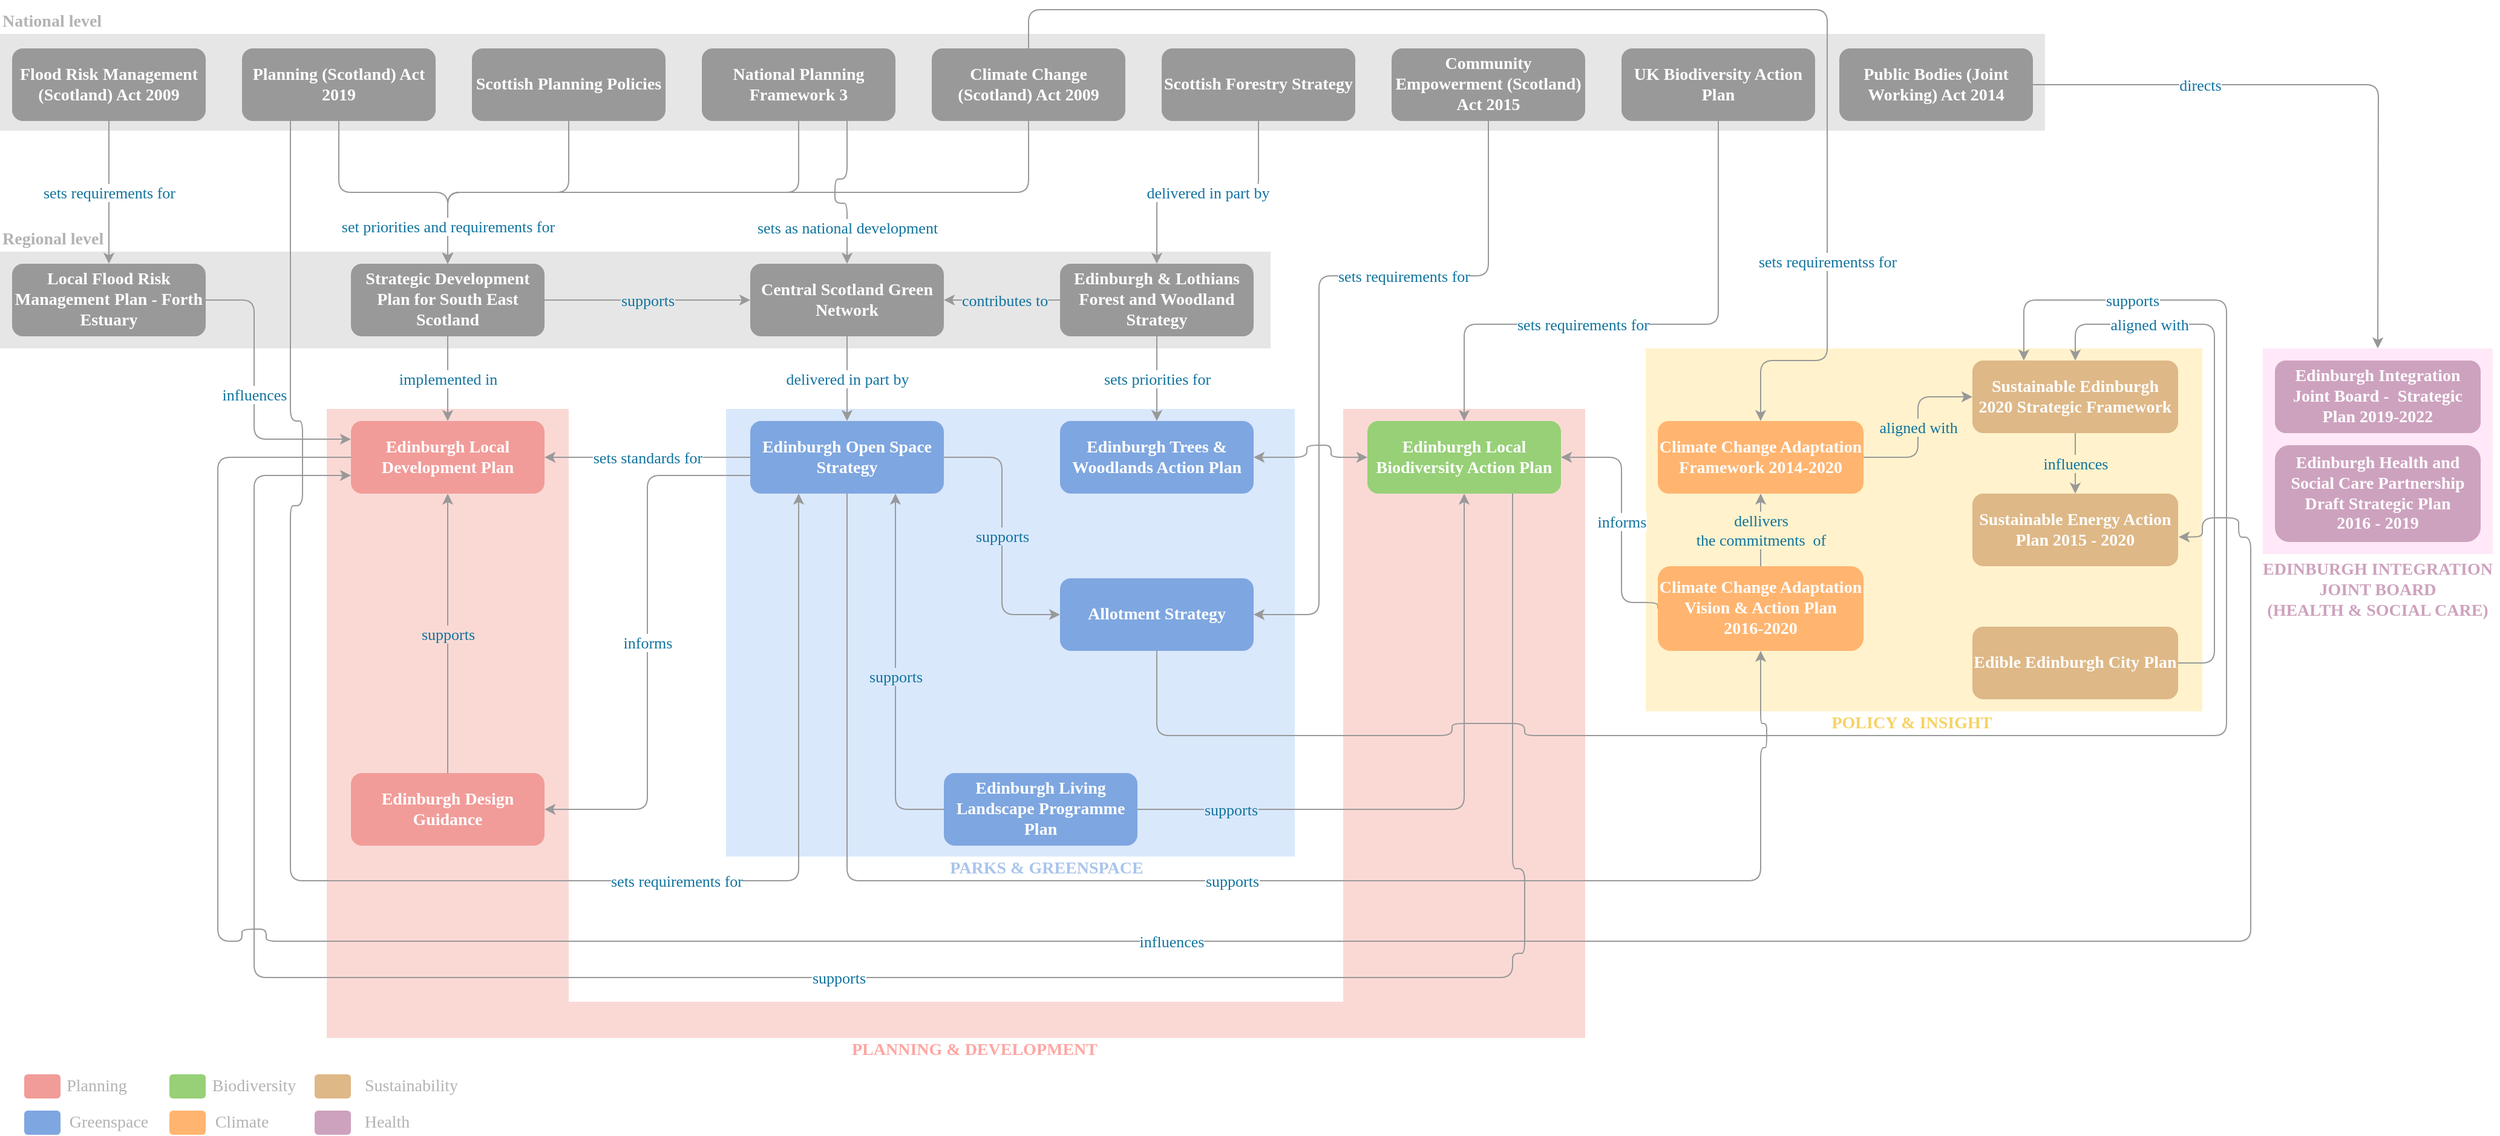 <mxfile version="13.9.7" type="github">
  <diagram id="8Yflhy8udfIKwnyC9lQC" name="Page-1">
    <mxGraphModel dx="806" dy="-1959" grid="1" gridSize="10" guides="1" tooltips="1" connect="1" arrows="1" fold="1" page="1" pageScale="1" pageWidth="1169" pageHeight="827" math="0" shadow="0">
      <root>
        <mxCell id="0" />
        <mxCell id="1" parent="0" />
        <mxCell id="Hf7quNikZ0JMG7ykfvhg-1" value="" style="rounded=0;whiteSpace=wrap;html=1;fontFamily=Tahoma;fontSize=13;strokeColor=none;fillColor=#ffe8f7;" parent="1" vertex="1">
          <mxGeometry x="1930" y="2840" width="190" height="170" as="geometry" />
        </mxCell>
        <mxCell id="Hf7quNikZ0JMG7ykfvhg-2" value="" style="rounded=0;whiteSpace=wrap;html=1;fillColor=#E6E6E6;fontFamily=Tahoma;fontSize=13;strokeColor=none;" parent="1" vertex="1">
          <mxGeometry x="60" y="2760" width="1050" height="80" as="geometry" />
        </mxCell>
        <mxCell id="Hf7quNikZ0JMG7ykfvhg-3" value="" style="rounded=0;whiteSpace=wrap;html=1;fillColor=#E6E6E6;fontFamily=Tahoma;fontSize=13;strokeColor=none;" parent="1" vertex="1">
          <mxGeometry x="60" y="2580" width="1690" height="80" as="geometry" />
        </mxCell>
        <mxCell id="Hf7quNikZ0JMG7ykfvhg-4" value="" style="rounded=0;whiteSpace=wrap;html=1;fillColor=#FFF2CC;fontFamily=Tahoma;fontSize=13;strokeColor=none;" parent="1" vertex="1">
          <mxGeometry x="1420" y="2840" width="460" height="300" as="geometry" />
        </mxCell>
        <mxCell id="Hf7quNikZ0JMG7ykfvhg-5" value="" style="rounded=0;whiteSpace=wrap;html=1;fillColor=#fad9d5;fontFamily=Tahoma;fontSize=13;strokeColor=none;" parent="1" vertex="1">
          <mxGeometry x="1170" y="2890" width="200" height="520" as="geometry" />
        </mxCell>
        <mxCell id="Hf7quNikZ0JMG7ykfvhg-6" value="" style="rounded=0;whiteSpace=wrap;html=1;fillColor=#FAD9D5;fontFamily=Tahoma;fontSize=13;strokeColor=none;" parent="1" vertex="1">
          <mxGeometry x="330" y="2890" width="200" height="520" as="geometry" />
        </mxCell>
        <mxCell id="Hf7quNikZ0JMG7ykfvhg-8" value="" style="rounded=0;whiteSpace=wrap;html=1;fillColor=#DAE8FC;fontFamily=Tahoma;fontSize=13;strokeColor=none;" parent="1" vertex="1">
          <mxGeometry x="660" y="2890" width="470" height="370" as="geometry" />
        </mxCell>
        <mxCell id="Hf7quNikZ0JMG7ykfvhg-9" value="sets requirements for" style="edgeStyle=orthogonalEdgeStyle;rounded=1;orthogonalLoop=1;jettySize=auto;html=1;exitX=0.5;exitY=1;exitDx=0;exitDy=0;entryX=0.5;entryY=0;entryDx=0;entryDy=0;strokeColor=#999999;fontFamily=Tahoma;fontSize=13;fontColor=#10739E;" parent="1" source="Hf7quNikZ0JMG7ykfvhg-10" target="Hf7quNikZ0JMG7ykfvhg-29" edge="1">
          <mxGeometry relative="1" as="geometry" />
        </mxCell>
        <mxCell id="Hf7quNikZ0JMG7ykfvhg-10" value="Flood Risk Management (Scotland) Act 2009" style="rounded=1;fillColor=#999999;strokeColor=none;fontColor=#FFFFFF;fontStyle=1;fontFamily=Tahoma;fontSize=14;whiteSpace=wrap;" parent="1" vertex="1">
          <mxGeometry x="70" y="2592" width="160" height="60" as="geometry" />
        </mxCell>
        <mxCell id="Hf7quNikZ0JMG7ykfvhg-11" style="edgeStyle=orthogonalEdgeStyle;orthogonalLoop=1;jettySize=auto;html=1;exitX=0.5;exitY=1;exitDx=0;exitDy=0;entryX=0.5;entryY=0;entryDx=0;entryDy=0;strokeColor=#999999;" parent="1" source="Hf7quNikZ0JMG7ykfvhg-13" target="Hf7quNikZ0JMG7ykfvhg-32" edge="1">
          <mxGeometry relative="1" as="geometry" />
        </mxCell>
        <mxCell id="Hf7quNikZ0JMG7ykfvhg-12" value="sets requirements for" style="edgeStyle=orthogonalEdgeStyle;orthogonalLoop=1;jettySize=auto;html=1;exitX=0.25;exitY=1;exitDx=0;exitDy=0;startFill=0;strokeColor=#999999;entryX=0.25;entryY=1;entryDx=0;entryDy=0;fontFamily=Tahoma;fontSize=13;fontColor=#10739E;" parent="1" source="Hf7quNikZ0JMG7ykfvhg-13" target="Hf7quNikZ0JMG7ykfvhg-44" edge="1">
          <mxGeometry x="0.395" relative="1" as="geometry">
            <mxPoint x="733" y="2960" as="targetPoint" />
            <Array as="points">
              <mxPoint x="300" y="2900" />
              <mxPoint x="310" y="2900" />
              <mxPoint x="310" y="2970" />
              <mxPoint x="300" y="2970" />
              <mxPoint x="300" y="3280" />
              <mxPoint x="720" y="3280" />
            </Array>
            <mxPoint x="-1" as="offset" />
          </mxGeometry>
        </mxCell>
        <mxCell id="Hf7quNikZ0JMG7ykfvhg-13" value="Planning (Scotland) Act 2019" style="rounded=1;fillColor=#999999;strokeColor=none;fontColor=#FFFFFF;fontStyle=1;fontFamily=Tahoma;fontSize=14;whiteSpace=wrap;" parent="1" vertex="1">
          <mxGeometry x="260" y="2592" width="160" height="60" as="geometry" />
        </mxCell>
        <mxCell id="Hf7quNikZ0JMG7ykfvhg-14" style="edgeStyle=orthogonalEdgeStyle;orthogonalLoop=1;jettySize=auto;html=1;exitX=0.5;exitY=1;exitDx=0;exitDy=0;strokeColor=#999999;entryX=0.5;entryY=0;entryDx=0;entryDy=0;" parent="1" source="Hf7quNikZ0JMG7ykfvhg-15" target="Hf7quNikZ0JMG7ykfvhg-32" edge="1">
          <mxGeometry relative="1" as="geometry">
            <mxPoint x="360" y="2770" as="targetPoint" />
          </mxGeometry>
        </mxCell>
        <mxCell id="Hf7quNikZ0JMG7ykfvhg-15" value="Scottish Planning Policies" style="rounded=1;fillColor=#999999;strokeColor=none;fontColor=#FFFFFF;fontStyle=1;fontFamily=Tahoma;fontSize=14;whiteSpace=wrap;" parent="1" vertex="1">
          <mxGeometry x="450" y="2592" width="160" height="60" as="geometry" />
        </mxCell>
        <mxCell id="Hf7quNikZ0JMG7ykfvhg-16" style="edgeStyle=orthogonalEdgeStyle;orthogonalLoop=1;jettySize=auto;html=1;exitX=0.5;exitY=1;exitDx=0;exitDy=0;entryX=0.5;entryY=0;entryDx=0;entryDy=0;strokeColor=#999999;" parent="1" source="Hf7quNikZ0JMG7ykfvhg-18" target="Hf7quNikZ0JMG7ykfvhg-32" edge="1">
          <mxGeometry relative="1" as="geometry" />
        </mxCell>
        <mxCell id="Hf7quNikZ0JMG7ykfvhg-17" value="sets as national development" style="edgeStyle=orthogonalEdgeStyle;orthogonalLoop=1;jettySize=auto;html=1;exitX=0.75;exitY=1;exitDx=0;exitDy=0;entryX=0.5;entryY=0;entryDx=0;entryDy=0;strokeColor=#999999;fontFamily=Tahoma;fontSize=13;fontColor=#10739E;" parent="1" source="Hf7quNikZ0JMG7ykfvhg-18" target="Hf7quNikZ0JMG7ykfvhg-34" edge="1">
          <mxGeometry x="0.565" relative="1" as="geometry">
            <Array as="points">
              <mxPoint x="760" y="2700" />
              <mxPoint x="750" y="2700" />
              <mxPoint x="750" y="2720" />
              <mxPoint x="760" y="2720" />
            </Array>
            <mxPoint as="offset" />
          </mxGeometry>
        </mxCell>
        <mxCell id="Hf7quNikZ0JMG7ykfvhg-18" value="National Planning Framework 3" style="rounded=1;fillColor=#999999;strokeColor=none;fontColor=#FFFFFF;fontStyle=1;fontFamily=Tahoma;fontSize=14;whiteSpace=wrap;" parent="1" vertex="1">
          <mxGeometry x="640" y="2592" width="160" height="60" as="geometry" />
        </mxCell>
        <mxCell id="Hf7quNikZ0JMG7ykfvhg-19" value="set priorities and requirements for" style="edgeStyle=orthogonalEdgeStyle;orthogonalLoop=1;jettySize=auto;html=1;exitX=0.5;exitY=1;exitDx=0;exitDy=0;strokeColor=#999999;entryX=0.5;entryY=0;entryDx=0;entryDy=0;fontFamily=Tahoma;fontSize=13;fontColor=#10739E;" parent="1" source="Hf7quNikZ0JMG7ykfvhg-21" target="Hf7quNikZ0JMG7ykfvhg-32" edge="1">
          <mxGeometry x="0.897" relative="1" as="geometry">
            <mxPoint x="360" y="2770" as="targetPoint" />
            <mxPoint as="offset" />
          </mxGeometry>
        </mxCell>
        <mxCell id="Hf7quNikZ0JMG7ykfvhg-20" value="sets requirementss for" style="edgeStyle=orthogonalEdgeStyle;orthogonalLoop=1;jettySize=auto;html=1;exitX=0.5;exitY=0;exitDx=0;exitDy=0;startFill=0;strokeColor=#999999;entryX=0.5;entryY=0;entryDx=0;entryDy=0;fontColor=#10739E;fontFamily=Tahoma;fontSize=13;" parent="1" source="Hf7quNikZ0JMG7ykfvhg-21" target="Hf7quNikZ0JMG7ykfvhg-55" edge="1">
          <mxGeometry x="0.654" relative="1" as="geometry">
            <mxPoint x="1510" y="2880" as="targetPoint" />
            <Array as="points">
              <mxPoint x="910" y="2560" />
              <mxPoint x="1570" y="2560" />
              <mxPoint x="1570" y="2850" />
              <mxPoint x="1515" y="2850" />
            </Array>
            <mxPoint y="1" as="offset" />
          </mxGeometry>
        </mxCell>
        <mxCell id="Hf7quNikZ0JMG7ykfvhg-21" value="Climate Change (Scotland) Act 2009" style="rounded=1;fillColor=#999999;strokeColor=none;fontColor=#FFFFFF;fontStyle=1;fontFamily=Tahoma;fontSize=14;whiteSpace=wrap;" parent="1" vertex="1">
          <mxGeometry x="830" y="2592" width="160" height="60" as="geometry" />
        </mxCell>
        <mxCell id="Hf7quNikZ0JMG7ykfvhg-22" value="delivered in part by" style="edgeStyle=orthogonalEdgeStyle;orthogonalLoop=1;jettySize=auto;html=1;exitX=0.5;exitY=1;exitDx=0;exitDy=0;strokeColor=#999999;fontFamily=Tahoma;fontColor=#1072A2;fontSize=13;" parent="1" source="Hf7quNikZ0JMG7ykfvhg-23" target="Hf7quNikZ0JMG7ykfvhg-37" edge="1">
          <mxGeometry relative="1" as="geometry" />
        </mxCell>
        <mxCell id="Hf7quNikZ0JMG7ykfvhg-23" value="Scottish Forestry Strategy" style="rounded=1;fillColor=#999999;strokeColor=none;fontColor=#FFFFFF;fontStyle=1;fontFamily=Tahoma;fontSize=14;whiteSpace=wrap;" parent="1" vertex="1">
          <mxGeometry x="1020" y="2592" width="160" height="60" as="geometry" />
        </mxCell>
        <mxCell id="Hf7quNikZ0JMG7ykfvhg-24" value="sets requirements for" style="edgeStyle=orthogonalEdgeStyle;orthogonalLoop=1;jettySize=auto;html=1;exitX=0.5;exitY=1;exitDx=0;exitDy=0;entryX=1;entryY=0.5;entryDx=0;entryDy=0;strokeColor=#999999;fontColor=#10739E;fontFamily=Tahoma;fontSize=13;" parent="1" source="Hf7quNikZ0JMG7ykfvhg-25" target="Hf7quNikZ0JMG7ykfvhg-48" edge="1">
          <mxGeometry x="-0.342" relative="1" as="geometry">
            <Array as="points">
              <mxPoint x="1290" y="2780" />
              <mxPoint x="1150" y="2780" />
              <mxPoint x="1150" y="3060" />
            </Array>
            <mxPoint as="offset" />
          </mxGeometry>
        </mxCell>
        <mxCell id="Hf7quNikZ0JMG7ykfvhg-25" value="Community Empowerment (Scotland) Act 2015" style="rounded=1;fillColor=#999999;strokeColor=none;fontColor=#FFFFFF;fontStyle=1;fontFamily=Tahoma;fontSize=14;whiteSpace=wrap;" parent="1" vertex="1">
          <mxGeometry x="1210" y="2592" width="160" height="60" as="geometry" />
        </mxCell>
        <mxCell id="Hf7quNikZ0JMG7ykfvhg-26" value="sets requirements for" style="edgeStyle=orthogonalEdgeStyle;orthogonalLoop=1;jettySize=auto;html=1;exitX=0.5;exitY=1;exitDx=0;exitDy=0;entryX=0.5;entryY=0;entryDx=0;entryDy=0;strokeColor=#999999;fontColor=#10739E;fontFamily=Tahoma;fontSize=13;" parent="1" source="Hf7quNikZ0JMG7ykfvhg-27" target="Hf7quNikZ0JMG7ykfvhg-53" edge="1">
          <mxGeometry x="0.224" relative="1" as="geometry">
            <Array as="points">
              <mxPoint x="1480" y="2820" />
              <mxPoint x="1270" y="2820" />
            </Array>
            <mxPoint as="offset" />
          </mxGeometry>
        </mxCell>
        <mxCell id="Hf7quNikZ0JMG7ykfvhg-27" value="UK Biodiversity Action Plan" style="rounded=1;fillColor=#999999;strokeColor=none;fontColor=#FFFFFF;fontStyle=1;fontFamily=Tahoma;fontSize=14;whiteSpace=wrap;" parent="1" vertex="1">
          <mxGeometry x="1400" y="2592" width="160" height="60" as="geometry" />
        </mxCell>
        <mxCell id="Hf7quNikZ0JMG7ykfvhg-28" value="influences" style="edgeStyle=orthogonalEdgeStyle;orthogonalLoop=1;jettySize=auto;html=1;exitX=1;exitY=0.5;exitDx=0;exitDy=0;entryX=0;entryY=0.25;entryDx=0;entryDy=0;startFill=0;strokeColor=#999999;fontFamily=Tahoma;fontSize=13;fontColor=#10739E;" parent="1" source="Hf7quNikZ0JMG7ykfvhg-29" target="Hf7quNikZ0JMG7ykfvhg-39" edge="1">
          <mxGeometry relative="1" as="geometry">
            <Array as="points">
              <mxPoint x="270" y="2800" />
              <mxPoint x="270" y="2915" />
            </Array>
          </mxGeometry>
        </mxCell>
        <mxCell id="Hf7quNikZ0JMG7ykfvhg-29" value="Local Flood Risk Management Plan - Forth Estuary " style="rounded=1;fillColor=#999999;strokeColor=none;fontColor=#FFFFFF;fontStyle=1;fontFamily=Tahoma;fontSize=14;whiteSpace=wrap;" parent="1" vertex="1">
          <mxGeometry x="70" y="2770" width="160" height="60" as="geometry" />
        </mxCell>
        <mxCell id="Hf7quNikZ0JMG7ykfvhg-30" value="supports" style="edgeStyle=orthogonalEdgeStyle;orthogonalLoop=1;jettySize=auto;html=1;exitX=1;exitY=0.5;exitDx=0;exitDy=0;entryX=0;entryY=0.5;entryDx=0;entryDy=0;strokeColor=#999999;fontFamily=Tahoma;fontSize=13;fontColor=#10739E;labelBackgroundColor=#E6E6E6;" parent="1" source="Hf7quNikZ0JMG7ykfvhg-32" target="Hf7quNikZ0JMG7ykfvhg-34" edge="1">
          <mxGeometry relative="1" as="geometry" />
        </mxCell>
        <mxCell id="Hf7quNikZ0JMG7ykfvhg-31" value="implemented in" style="edgeStyle=orthogonalEdgeStyle;orthogonalLoop=1;jettySize=auto;html=1;exitX=0.5;exitY=1;exitDx=0;exitDy=0;entryX=0.5;entryY=0;entryDx=0;entryDy=0;startFill=0;strokeColor=#999999;fontFamily=Tahoma;fontSize=13;fontColor=#10739E;" parent="1" source="Hf7quNikZ0JMG7ykfvhg-32" target="Hf7quNikZ0JMG7ykfvhg-39" edge="1">
          <mxGeometry relative="1" as="geometry" />
        </mxCell>
        <mxCell id="Hf7quNikZ0JMG7ykfvhg-32" value="Strategic Development Plan for South East Scotland" style="rounded=1;fillColor=#999999;strokeColor=none;fontColor=#FFFFFF;fontStyle=1;fontFamily=Tahoma;fontSize=14;whiteSpace=wrap;" parent="1" vertex="1">
          <mxGeometry x="350" y="2770" width="160" height="60" as="geometry" />
        </mxCell>
        <mxCell id="Hf7quNikZ0JMG7ykfvhg-33" value="delivered in part by" style="edgeStyle=orthogonalEdgeStyle;orthogonalLoop=1;jettySize=auto;html=1;exitX=0.5;exitY=1;exitDx=0;exitDy=0;entryX=0.5;entryY=0;entryDx=0;entryDy=0;strokeColor=#999999;fontFamily=Tahoma;fontSize=13;fontColor=#1072A2;" parent="1" source="Hf7quNikZ0JMG7ykfvhg-34" target="Hf7quNikZ0JMG7ykfvhg-44" edge="1">
          <mxGeometry relative="1" as="geometry" />
        </mxCell>
        <mxCell id="Hf7quNikZ0JMG7ykfvhg-34" value="Central Scotland Green Network" style="rounded=1;fillColor=#999999;strokeColor=none;fontColor=#FFFFFF;fontStyle=1;fontFamily=Tahoma;fontSize=14;whiteSpace=wrap;" parent="1" vertex="1">
          <mxGeometry x="680" y="2770" width="160" height="60" as="geometry" />
        </mxCell>
        <mxCell id="Hf7quNikZ0JMG7ykfvhg-35" value="contributes to" style="edgeStyle=orthogonalEdgeStyle;orthogonalLoop=1;jettySize=auto;html=1;exitX=0;exitY=0.5;exitDx=0;exitDy=0;strokeColor=#999999;fontColor=#10739E;fontFamily=Tahoma;fontSize=13;labelBackgroundColor=#E6E6E6;" parent="1" source="Hf7quNikZ0JMG7ykfvhg-37" edge="1">
          <mxGeometry x="-0.042" relative="1" as="geometry">
            <mxPoint x="920.0" y="2800" as="sourcePoint" />
            <mxPoint x="840" y="2800" as="targetPoint" />
            <mxPoint as="offset" />
          </mxGeometry>
        </mxCell>
        <mxCell id="Hf7quNikZ0JMG7ykfvhg-36" value="sets priorities for" style="edgeStyle=orthogonalEdgeStyle;orthogonalLoop=1;jettySize=auto;html=1;exitX=0.5;exitY=1;exitDx=0;exitDy=0;entryX=0.5;entryY=0;entryDx=0;entryDy=0;strokeColor=#999999;fontColor=#10739E;fontFamily=Tahoma;fontSize=13;" parent="1" source="Hf7quNikZ0JMG7ykfvhg-37" target="Hf7quNikZ0JMG7ykfvhg-46" edge="1">
          <mxGeometry relative="1" as="geometry" />
        </mxCell>
        <mxCell id="Hf7quNikZ0JMG7ykfvhg-37" value="Edinburgh &amp; Lothians Forest and Woodland Strategy" style="rounded=1;fillColor=#999999;strokeColor=none;fontColor=#FFFFFF;fontStyle=1;fontFamily=Tahoma;fontSize=14;whiteSpace=wrap;" parent="1" vertex="1">
          <mxGeometry x="936" y="2770" width="160" height="60" as="geometry" />
        </mxCell>
        <mxCell id="Hf7quNikZ0JMG7ykfvhg-38" value="influences" style="edgeStyle=orthogonalEdgeStyle;orthogonalLoop=1;jettySize=auto;html=1;exitX=0;exitY=0.5;exitDx=0;exitDy=0;startFill=0;strokeColor=#999999;entryX=1.003;entryY=0.597;entryDx=0;entryDy=0;entryPerimeter=0;fontColor=#10739E;fontFamily=Tahoma;fontSize=13;" parent="1" source="Hf7quNikZ0JMG7ykfvhg-39" target="Hf7quNikZ0JMG7ykfvhg-61" edge="1">
          <mxGeometry relative="1" as="geometry">
            <mxPoint x="1850" y="3000" as="targetPoint" />
            <Array as="points">
              <mxPoint x="240" y="2930" />
              <mxPoint x="240" y="3330" />
              <mxPoint x="260" y="3330" />
              <mxPoint x="260" y="3320" />
              <mxPoint x="280" y="3320" />
              <mxPoint x="280" y="3330" />
              <mxPoint x="1920" y="3330" />
              <mxPoint x="1920" y="2996" />
              <mxPoint x="1910" y="2996" />
              <mxPoint x="1910" y="2980" />
              <mxPoint x="1880" y="2980" />
              <mxPoint x="1880" y="2996" />
            </Array>
          </mxGeometry>
        </mxCell>
        <mxCell id="Hf7quNikZ0JMG7ykfvhg-39" value="Edinburgh Local Development Plan" style="rounded=1;fillColor=#F19C99;strokeColor=none;fontColor=#FFFFFF;fontStyle=1;fontFamily=Tahoma;fontSize=14;whiteSpace=wrap;" parent="1" vertex="1">
          <mxGeometry x="350" y="2900" width="160" height="60" as="geometry" />
        </mxCell>
        <mxCell id="Hf7quNikZ0JMG7ykfvhg-40" value="sets standards for" style="edgeStyle=orthogonalEdgeStyle;orthogonalLoop=1;jettySize=auto;html=1;exitX=0;exitY=0.5;exitDx=0;exitDy=0;entryX=1;entryY=0.5;entryDx=0;entryDy=0;startFill=0;strokeColor=#999999;fontFamily=Tahoma;fontSize=13;fontColor=#10739E;" parent="1" source="Hf7quNikZ0JMG7ykfvhg-44" target="Hf7quNikZ0JMG7ykfvhg-39" edge="1">
          <mxGeometry relative="1" as="geometry" />
        </mxCell>
        <mxCell id="Hf7quNikZ0JMG7ykfvhg-41" value="informs" style="edgeStyle=orthogonalEdgeStyle;orthogonalLoop=1;jettySize=auto;html=1;exitX=0;exitY=0.75;exitDx=0;exitDy=0;entryX=1;entryY=0.5;entryDx=0;entryDy=0;startFill=0;strokeColor=#999999;fontFamily=Tahoma;fontSize=13;fontColor=#10739E;" parent="1" source="Hf7quNikZ0JMG7ykfvhg-44" target="Hf7quNikZ0JMG7ykfvhg-65" edge="1">
          <mxGeometry relative="1" as="geometry" />
        </mxCell>
        <mxCell id="Hf7quNikZ0JMG7ykfvhg-42" value="supports" style="edgeStyle=orthogonalEdgeStyle;orthogonalLoop=1;jettySize=auto;html=1;exitX=0.5;exitY=1;exitDx=0;exitDy=0;entryX=0.5;entryY=1;entryDx=0;entryDy=0;startFill=0;strokeColor=#999999;fontColor=#10739E;fontFamily=Tahoma;fontSize=13;" parent="1" source="Hf7quNikZ0JMG7ykfvhg-44" target="Hf7quNikZ0JMG7ykfvhg-58" edge="1">
          <mxGeometry relative="1" as="geometry">
            <Array as="points">
              <mxPoint x="760" y="3280" />
              <mxPoint x="1515" y="3280" />
              <mxPoint x="1515" y="3170" />
              <mxPoint x="1520" y="3170" />
              <mxPoint x="1520" y="3150" />
              <mxPoint x="1515" y="3150" />
            </Array>
          </mxGeometry>
        </mxCell>
        <mxCell id="Hf7quNikZ0JMG7ykfvhg-43" value="supports" style="edgeStyle=orthogonalEdgeStyle;orthogonalLoop=1;jettySize=auto;html=1;exitX=1;exitY=0.5;exitDx=0;exitDy=0;entryX=0;entryY=0.5;entryDx=0;entryDy=0;startFill=0;strokeColor=#999999;fontColor=#10739E;fontFamily=Tahoma;fontSize=13;labelBackgroundColor=#DAE8FC;" parent="1" source="Hf7quNikZ0JMG7ykfvhg-44" target="Hf7quNikZ0JMG7ykfvhg-48" edge="1">
          <mxGeometry relative="1" as="geometry" />
        </mxCell>
        <mxCell id="Hf7quNikZ0JMG7ykfvhg-44" value="Edinburgh Open Space Strategy" style="rounded=1;fillColor=#7EA6E0;strokeColor=none;fontColor=#FFFFFF;fontStyle=1;fontFamily=Tahoma;fontSize=14;whiteSpace=wrap;" parent="1" vertex="1">
          <mxGeometry x="680" y="2900" width="160" height="60" as="geometry" />
        </mxCell>
        <mxCell id="Hf7quNikZ0JMG7ykfvhg-45" style="edgeStyle=orthogonalEdgeStyle;orthogonalLoop=1;jettySize=auto;html=1;exitX=1;exitY=0.5;exitDx=0;exitDy=0;entryX=0;entryY=0.5;entryDx=0;entryDy=0;strokeColor=#999999;startArrow=classic;startFill=1;" parent="1" source="Hf7quNikZ0JMG7ykfvhg-46" target="Hf7quNikZ0JMG7ykfvhg-53" edge="1">
          <mxGeometry relative="1" as="geometry">
            <Array as="points">
              <mxPoint x="1140" y="2930" />
              <mxPoint x="1140" y="2920" />
              <mxPoint x="1160" y="2920" />
              <mxPoint x="1160" y="2930" />
            </Array>
          </mxGeometry>
        </mxCell>
        <mxCell id="Hf7quNikZ0JMG7ykfvhg-46" value="Edinburgh Trees &amp; Woodlands Action Plan" style="rounded=1;fillColor=#7EA6E0;strokeColor=none;fontColor=#FFFFFF;fontStyle=1;fontFamily=Tahoma;fontSize=14;whiteSpace=wrap;" parent="1" vertex="1">
          <mxGeometry x="936" y="2900" width="160" height="60" as="geometry" />
        </mxCell>
        <mxCell id="Hf7quNikZ0JMG7ykfvhg-47" value="supports" style="edgeStyle=orthogonalEdgeStyle;orthogonalLoop=1;jettySize=auto;html=1;exitX=0.5;exitY=1;exitDx=0;exitDy=0;entryX=0.25;entryY=0;entryDx=0;entryDy=0;startFill=0;strokeColor=#999999;fontColor=#10739E;fontFamily=Tahoma;fontSize=13;" parent="1" source="Hf7quNikZ0JMG7ykfvhg-48" target="Hf7quNikZ0JMG7ykfvhg-60" edge="1">
          <mxGeometry x="0.821" relative="1" as="geometry">
            <Array as="points">
              <mxPoint x="1016" y="3160" />
              <mxPoint x="1260" y="3160" />
              <mxPoint x="1260" y="3150" />
              <mxPoint x="1320" y="3150" />
              <mxPoint x="1320" y="3160" />
              <mxPoint x="1900" y="3160" />
              <mxPoint x="1900" y="2800" />
              <mxPoint x="1733" y="2800" />
            </Array>
            <mxPoint as="offset" />
          </mxGeometry>
        </mxCell>
        <mxCell id="Hf7quNikZ0JMG7ykfvhg-48" value="Allotment Strategy" style="rounded=1;fillColor=#7EA6E0;strokeColor=none;fontColor=#FFFFFF;fontStyle=1;fontFamily=Tahoma;fontSize=14;whiteSpace=wrap;" parent="1" vertex="1">
          <mxGeometry x="936" y="3030" width="160" height="60" as="geometry" />
        </mxCell>
        <mxCell id="Hf7quNikZ0JMG7ykfvhg-49" value="supports" style="edgeStyle=orthogonalEdgeStyle;orthogonalLoop=1;jettySize=auto;html=1;exitX=1;exitY=0.5;exitDx=0;exitDy=0;entryX=0.5;entryY=1;entryDx=0;entryDy=0;strokeColor=#999999;fontColor=#10739E;fontFamily=Tahoma;fontSize=13;labelBackgroundColor=#DAE8FC;" parent="1" source="Hf7quNikZ0JMG7ykfvhg-51" target="Hf7quNikZ0JMG7ykfvhg-53" edge="1">
          <mxGeometry x="-0.71" relative="1" as="geometry">
            <mxPoint as="offset" />
          </mxGeometry>
        </mxCell>
        <mxCell id="Hf7quNikZ0JMG7ykfvhg-50" value="supports" style="edgeStyle=orthogonalEdgeStyle;orthogonalLoop=1;jettySize=auto;html=1;exitX=0;exitY=0.5;exitDx=0;exitDy=0;entryX=0.75;entryY=1;entryDx=0;entryDy=0;startFill=0;strokeColor=#999999;fontColor=#10739E;fontFamily=Tahoma;fontSize=13;labelBackgroundColor=#DAE8FC;" parent="1" source="Hf7quNikZ0JMG7ykfvhg-51" target="Hf7quNikZ0JMG7ykfvhg-44" edge="1">
          <mxGeometry relative="1" as="geometry" />
        </mxCell>
        <mxCell id="Hf7quNikZ0JMG7ykfvhg-51" value="Edinburgh Living Landscape Programme Plan" style="rounded=1;fillColor=#7EA6E0;strokeColor=none;fontColor=#FFFFFF;fontStyle=1;fontFamily=Tahoma;fontSize=14;whiteSpace=wrap;" parent="1" vertex="1">
          <mxGeometry x="840" y="3191" width="160" height="60" as="geometry" />
        </mxCell>
        <mxCell id="Hf7quNikZ0JMG7ykfvhg-52" value="supports" style="edgeStyle=orthogonalEdgeStyle;orthogonalLoop=1;jettySize=auto;html=1;exitX=0;exitY=0.75;exitDx=0;exitDy=0;entryX=0.75;entryY=1;entryDx=0;entryDy=0;startFill=1;strokeColor=#999999;startArrow=classic;endArrow=none;endFill=0;fontColor=#10739E;fontFamily=Tahoma;fontSize=13;" parent="1" source="Hf7quNikZ0JMG7ykfvhg-39" target="Hf7quNikZ0JMG7ykfvhg-53" edge="1">
          <mxGeometry relative="1" as="geometry">
            <Array as="points">
              <mxPoint x="270" y="2945" />
              <mxPoint x="270" y="3360" />
              <mxPoint x="1310" y="3360" />
              <mxPoint x="1310" y="3340" />
              <mxPoint x="1320" y="3340" />
              <mxPoint x="1320" y="3270" />
              <mxPoint x="1310" y="3270" />
            </Array>
          </mxGeometry>
        </mxCell>
        <mxCell id="Hf7quNikZ0JMG7ykfvhg-53" value="Edinburgh Local Biodiversity Action Plan" style="rounded=1;fillColor=#97D077;strokeColor=none;fontColor=#FFFFFF;fontStyle=1;fontFamily=Tahoma;fontSize=14;whiteSpace=wrap;" parent="1" vertex="1">
          <mxGeometry x="1190" y="2900" width="160" height="60" as="geometry" />
        </mxCell>
        <mxCell id="Hf7quNikZ0JMG7ykfvhg-54" value="aligned with" style="edgeStyle=orthogonalEdgeStyle;orthogonalLoop=1;jettySize=auto;html=1;exitX=1;exitY=0.5;exitDx=0;exitDy=0;entryX=0;entryY=0.5;entryDx=0;entryDy=0;startFill=0;strokeColor=#999999;fontColor=#10739E;fontFamily=Tahoma;fontSize=13;labelBackgroundColor=#FFF2CC;" parent="1" source="Hf7quNikZ0JMG7ykfvhg-55" target="Hf7quNikZ0JMG7ykfvhg-60" edge="1">
          <mxGeometry relative="1" as="geometry" />
        </mxCell>
        <mxCell id="Hf7quNikZ0JMG7ykfvhg-55" value="Climate Change Adaptation Framework 2014-2020" style="rounded=1;fillColor=#FFB570;strokeColor=none;fontColor=#FFFFFF;fontStyle=1;fontFamily=Tahoma;fontSize=14;whiteSpace=wrap;" parent="1" vertex="1">
          <mxGeometry x="1430" y="2900" width="170" height="60" as="geometry" />
        </mxCell>
        <mxCell id="Hf7quNikZ0JMG7ykfvhg-56" value="informs" style="edgeStyle=orthogonalEdgeStyle;orthogonalLoop=1;jettySize=auto;html=1;exitX=0;exitY=0.5;exitDx=0;exitDy=0;entryX=1;entryY=0.5;entryDx=0;entryDy=0;startArrow=none;startFill=0;strokeColor=#999999;fontColor=#10739E;fontFamily=Tahoma;fontSize=13;" parent="1" source="Hf7quNikZ0JMG7ykfvhg-58" target="Hf7quNikZ0JMG7ykfvhg-53" edge="1">
          <mxGeometry relative="1" as="geometry">
            <Array as="points">
              <mxPoint x="1400" y="3050" />
              <mxPoint x="1400" y="2930" />
            </Array>
            <mxPoint as="offset" />
          </mxGeometry>
        </mxCell>
        <mxCell id="Hf7quNikZ0JMG7ykfvhg-57" value="&lt;div&gt;dellivers &lt;br&gt;&lt;/div&gt;&lt;div&gt;the commitments&amp;nbsp; of&lt;br&gt;&lt;/div&gt;" style="edgeStyle=orthogonalEdgeStyle;orthogonalLoop=1;jettySize=auto;html=1;exitX=0.5;exitY=0;exitDx=0;exitDy=0;entryX=0.5;entryY=1;entryDx=0;entryDy=0;startFill=0;strokeColor=#999999;fontColor=#10739E;fontFamily=Tahoma;fontSize=13;labelBackgroundColor=#FFF2CC;" parent="1" source="Hf7quNikZ0JMG7ykfvhg-58" target="Hf7quNikZ0JMG7ykfvhg-55" edge="1">
          <mxGeometry relative="1" as="geometry" />
        </mxCell>
        <mxCell id="Hf7quNikZ0JMG7ykfvhg-58" value="Climate Change Adaptation Vision &amp; Action Plan&#xa;2016-2020" style="rounded=1;fillColor=#FFB570;strokeColor=none;fontColor=#FFFFFF;fontStyle=1;fontFamily=Tahoma;fontSize=14;whiteSpace=wrap;" parent="1" vertex="1">
          <mxGeometry x="1430" y="3020" width="170" height="70" as="geometry" />
        </mxCell>
        <mxCell id="Hf7quNikZ0JMG7ykfvhg-59" value="influences" style="edgeStyle=orthogonalEdgeStyle;orthogonalLoop=1;jettySize=auto;html=1;exitX=0.5;exitY=1;exitDx=0;exitDy=0;startFill=0;strokeColor=#999999;fontColor=#10739E;fontFamily=Tahoma;fontSize=13;labelBackgroundColor=#FFF2CC;" parent="1" source="Hf7quNikZ0JMG7ykfvhg-60" target="Hf7quNikZ0JMG7ykfvhg-61" edge="1">
          <mxGeometry relative="1" as="geometry" />
        </mxCell>
        <mxCell id="Hf7quNikZ0JMG7ykfvhg-60" value="Sustainable Edinburgh 2020 Strategic Framework" style="rounded=1;strokeColor=none;fontColor=#FFFFFF;fontStyle=1;fontFamily=Tahoma;fontSize=14;whiteSpace=wrap;fillColor=#DEB887;" parent="1" vertex="1">
          <mxGeometry x="1690" y="2850" width="170" height="60" as="geometry" />
        </mxCell>
        <mxCell id="Hf7quNikZ0JMG7ykfvhg-61" value="Sustainable Energy Action Plan 2015 - 2020" style="rounded=1;strokeColor=none;fontColor=#FFFFFF;fontStyle=1;fontFamily=Tahoma;fontSize=14;whiteSpace=wrap;fillColor=#DEB887;" parent="1" vertex="1">
          <mxGeometry x="1690" y="2960" width="170" height="60" as="geometry" />
        </mxCell>
        <mxCell id="Hf7quNikZ0JMG7ykfvhg-62" value="aligned with" style="edgeStyle=orthogonalEdgeStyle;orthogonalLoop=1;jettySize=auto;html=1;exitX=1;exitY=0.5;exitDx=0;exitDy=0;entryX=0.5;entryY=0;entryDx=0;entryDy=0;startFill=0;strokeColor=#999999;fontColor=#10739E;fontFamily=Tahoma;fontSize=13;" parent="1" source="Hf7quNikZ0JMG7ykfvhg-63" target="Hf7quNikZ0JMG7ykfvhg-60" edge="1">
          <mxGeometry x="0.6" relative="1" as="geometry">
            <Array as="points">
              <mxPoint x="1890" y="3100" />
              <mxPoint x="1890" y="2820" />
              <mxPoint x="1775" y="2820" />
            </Array>
            <mxPoint as="offset" />
          </mxGeometry>
        </mxCell>
        <mxCell id="Hf7quNikZ0JMG7ykfvhg-63" value="Edible Edinburgh City Plan" style="rounded=1;strokeColor=none;fontColor=#FFFFFF;fontStyle=1;fontFamily=Tahoma;fontSize=14;whiteSpace=wrap;fillColor=#DEB887;" parent="1" vertex="1">
          <mxGeometry x="1690" y="3070" width="170" height="60" as="geometry" />
        </mxCell>
        <mxCell id="Hf7quNikZ0JMG7ykfvhg-64" value="supports" style="edgeStyle=orthogonalEdgeStyle;orthogonalLoop=1;jettySize=auto;html=1;exitX=0.5;exitY=0;exitDx=0;exitDy=0;startFill=0;strokeColor=#999999;fontFamily=Tahoma;fontSize=13;fontColor=#10739E;labelBackgroundColor=#FAD9D5;" parent="1" source="Hf7quNikZ0JMG7ykfvhg-65" target="Hf7quNikZ0JMG7ykfvhg-39" edge="1">
          <mxGeometry relative="1" as="geometry" />
        </mxCell>
        <mxCell id="Hf7quNikZ0JMG7ykfvhg-65" value="Edinburgh Design Guidance" style="rounded=1;fillColor=#F19C99;strokeColor=none;fontColor=#FFFFFF;fontStyle=1;fontFamily=Tahoma;fontSize=14;whiteSpace=wrap;" parent="1" vertex="1">
          <mxGeometry x="350" y="3191" width="160" height="60" as="geometry" />
        </mxCell>
        <mxCell id="Hf7quNikZ0JMG7ykfvhg-66" value="" style="rounded=0;whiteSpace=wrap;html=1;fillColor=#fad9d5;fontFamily=Tahoma;fontSize=13;strokeColor=none;" parent="1" vertex="1">
          <mxGeometry x="330" y="3380" width="1030" height="30" as="geometry" />
        </mxCell>
        <mxCell id="Hf7quNikZ0JMG7ykfvhg-67" value="PLANNING &amp;amp; DEVELOPMENT" style="text;html=1;strokeColor=none;fillColor=none;align=center;verticalAlign=middle;whiteSpace=wrap;rounded=0;fontFamily=Tahoma;fontSize=14;fontColor=#FFA5A2;fontStyle=1;" parent="1" vertex="1">
          <mxGeometry x="752.5" y="3410" width="225" height="20" as="geometry" />
        </mxCell>
        <mxCell id="Hf7quNikZ0JMG7ykfvhg-68" value="PARKS &amp;amp; GREENSPACE" style="text;html=1;strokeColor=none;fillColor=none;align=center;verticalAlign=middle;whiteSpace=wrap;rounded=0;fontFamily=Tahoma;fontSize=14;fontColor=#A9C4EB;fontStyle=1;" parent="1" vertex="1">
          <mxGeometry x="830" y="3260" width="190" height="20" as="geometry" />
        </mxCell>
        <mxCell id="Hf7quNikZ0JMG7ykfvhg-69" value="POLICY &amp;amp; INSIGHT" style="text;html=1;strokeColor=none;fillColor=none;align=center;verticalAlign=middle;whiteSpace=wrap;rounded=0;fontFamily=Tahoma;fontSize=14;fontColor=#F7D263;fontStyle=1;" parent="1" vertex="1">
          <mxGeometry x="1570" y="3140" width="140" height="20" as="geometry" />
        </mxCell>
        <mxCell id="Hf7quNikZ0JMG7ykfvhg-70" value="National level" style="text;html=1;strokeColor=none;fillColor=none;align=left;verticalAlign=middle;whiteSpace=wrap;rounded=0;fontFamily=Tahoma;fontSize=14;fontColor=#B3B3B3;fontStyle=1;" parent="1" vertex="1">
          <mxGeometry x="60" y="2560" width="210" height="20" as="geometry" />
        </mxCell>
        <mxCell id="Hf7quNikZ0JMG7ykfvhg-71" value="Regional level" style="text;html=1;strokeColor=none;fillColor=none;align=left;verticalAlign=middle;whiteSpace=wrap;rounded=0;fontFamily=Tahoma;fontSize=14;fontColor=#B3B3B3;fontStyle=1;labelBackgroundColor=#ffffff;" parent="1" vertex="1">
          <mxGeometry x="60" y="2740" width="210" height="20" as="geometry" />
        </mxCell>
        <mxCell id="Hf7quNikZ0JMG7ykfvhg-72" value="" style="rounded=1;fillColor=#F19C99;strokeColor=none;fontColor=#FFFFFF;fontStyle=1;fontFamily=Tahoma;fontSize=14;whiteSpace=wrap;" parent="1" vertex="1">
          <mxGeometry x="80" y="3440" width="30" height="20" as="geometry" />
        </mxCell>
        <mxCell id="Hf7quNikZ0JMG7ykfvhg-73" value="Planning" style="text;html=1;strokeColor=none;fillColor=none;align=center;verticalAlign=middle;whiteSpace=wrap;rounded=0;labelBackgroundColor=#ffffff;fontFamily=Tahoma;fontSize=14;fontColor=#B3B3B3;" parent="1" vertex="1">
          <mxGeometry x="120" y="3440" width="40" height="20" as="geometry" />
        </mxCell>
        <mxCell id="Hf7quNikZ0JMG7ykfvhg-74" value="" style="rounded=1;fillColor=#7EA6E0;strokeColor=none;fontColor=#FFFFFF;fontStyle=1;fontFamily=Tahoma;fontSize=14;whiteSpace=wrap;" parent="1" vertex="1">
          <mxGeometry x="80" y="3470" width="30" height="20" as="geometry" />
        </mxCell>
        <mxCell id="Hf7quNikZ0JMG7ykfvhg-75" value="Greenspace" style="text;html=1;strokeColor=none;fillColor=none;align=center;verticalAlign=middle;whiteSpace=wrap;rounded=0;labelBackgroundColor=#ffffff;fontFamily=Tahoma;fontSize=14;fontColor=#B3B3B3;" parent="1" vertex="1">
          <mxGeometry x="130" y="3470" width="40" height="20" as="geometry" />
        </mxCell>
        <mxCell id="Hf7quNikZ0JMG7ykfvhg-76" value="" style="rounded=1;fillColor=#97D077;strokeColor=none;fontColor=#FFFFFF;fontStyle=1;fontFamily=Tahoma;fontSize=14;whiteSpace=wrap;" parent="1" vertex="1">
          <mxGeometry x="200" y="3440" width="30" height="20" as="geometry" />
        </mxCell>
        <mxCell id="Hf7quNikZ0JMG7ykfvhg-77" value="Biodiversity" style="text;html=1;strokeColor=none;fillColor=none;align=center;verticalAlign=middle;whiteSpace=wrap;rounded=0;labelBackgroundColor=#ffffff;fontFamily=Tahoma;fontSize=14;fontColor=#B3B3B3;" parent="1" vertex="1">
          <mxGeometry x="250" y="3440" width="40" height="20" as="geometry" />
        </mxCell>
        <mxCell id="Hf7quNikZ0JMG7ykfvhg-78" value="" style="rounded=1;fillColor=#FFB570;strokeColor=none;fontColor=#FFFFFF;fontStyle=1;fontFamily=Tahoma;fontSize=14;whiteSpace=wrap;" parent="1" vertex="1">
          <mxGeometry x="200" y="3470" width="30" height="20" as="geometry" />
        </mxCell>
        <mxCell id="Hf7quNikZ0JMG7ykfvhg-79" value="Climate" style="text;html=1;strokeColor=none;fillColor=none;align=center;verticalAlign=middle;whiteSpace=wrap;rounded=0;labelBackgroundColor=#ffffff;fontFamily=Tahoma;fontSize=14;fontColor=#B3B3B3;" parent="1" vertex="1">
          <mxGeometry x="240" y="3470" width="40" height="20" as="geometry" />
        </mxCell>
        <mxCell id="Hf7quNikZ0JMG7ykfvhg-81" value="" style="rounded=1;strokeColor=none;fontColor=#FFFFFF;fontStyle=1;fontFamily=Tahoma;fontSize=14;whiteSpace=wrap;fillColor=#DEB887;" parent="1" vertex="1">
          <mxGeometry x="320" y="3440" width="30" height="20" as="geometry" />
        </mxCell>
        <mxCell id="Hf7quNikZ0JMG7ykfvhg-82" value="Sustainability" style="text;html=1;strokeColor=none;fillColor=none;align=center;verticalAlign=middle;whiteSpace=wrap;rounded=0;labelBackgroundColor=#ffffff;fontFamily=Tahoma;fontSize=14;fontColor=#B3B3B3;" parent="1" vertex="1">
          <mxGeometry x="380" y="3440" width="40" height="20" as="geometry" />
        </mxCell>
        <mxCell id="Hf7quNikZ0JMG7ykfvhg-83" value="" style="rounded=1;fontStyle=1;fontFamily=Tahoma;fontSize=14;whiteSpace=wrap;strokeColor=none;fillColor=#CDA2BE;" parent="1" vertex="1">
          <mxGeometry x="320" y="3470" width="30" height="20" as="geometry" />
        </mxCell>
        <mxCell id="Hf7quNikZ0JMG7ykfvhg-84" value="Health" style="text;html=1;strokeColor=none;fillColor=none;align=center;verticalAlign=middle;whiteSpace=wrap;rounded=0;labelBackgroundColor=#ffffff;fontFamily=Tahoma;fontSize=14;fontColor=#B3B3B3;" parent="1" vertex="1">
          <mxGeometry x="360" y="3470" width="40" height="20" as="geometry" />
        </mxCell>
        <mxCell id="Hf7quNikZ0JMG7ykfvhg-85" value="Edinburgh Integration Joint Board -  Strategic Plan 2019-2022" style="rounded=1;strokeColor=none;fontColor=#FFFFFF;fontStyle=1;fontFamily=Tahoma;fontSize=14;whiteSpace=wrap;fillColor=#CDA2BE;" parent="1" vertex="1">
          <mxGeometry x="1940" y="2850" width="170" height="60" as="geometry" />
        </mxCell>
        <mxCell id="Hf7quNikZ0JMG7ykfvhg-86" value="&lt;font style=&quot;font-size: 13px&quot; face=&quot;Tahoma&quot; color=&quot;#1072a2&quot;&gt;directs&lt;/font&gt;" style="edgeStyle=orthogonalEdgeStyle;rounded=1;orthogonalLoop=1;jettySize=auto;html=1;exitX=1;exitY=0.5;exitDx=0;exitDy=0;strokeColor=#969696;" parent="1" source="Hf7quNikZ0JMG7ykfvhg-87" edge="1">
          <mxGeometry x="-0.454" relative="1" as="geometry">
            <mxPoint as="offset" />
            <mxPoint x="2025" y="2840" as="targetPoint" />
          </mxGeometry>
        </mxCell>
        <mxCell id="Hf7quNikZ0JMG7ykfvhg-87" value="Public Bodies (Joint&#xa;Working) Act 2014" style="rounded=1;fillColor=#999999;strokeColor=none;fontColor=#FFFFFF;fontStyle=1;fontFamily=Tahoma;fontSize=14;whiteSpace=wrap;" parent="1" vertex="1">
          <mxGeometry x="1580" y="2592" width="160" height="60" as="geometry" />
        </mxCell>
        <mxCell id="Hf7quNikZ0JMG7ykfvhg-88" value="&lt;p&gt;&lt;/p&gt;&lt;p&gt;EDINBURGH INTEGRATION JOINT BOARD&lt;br&gt; (HEALTH &amp;amp; SOCIAL CARE)&lt;/p&gt;" style="text;html=1;strokeColor=none;fillColor=none;align=center;verticalAlign=middle;whiteSpace=wrap;rounded=0;fontFamily=Tahoma;fontSize=14;fontStyle=1;fontColor=#CDA2BE;" parent="1" vertex="1">
          <mxGeometry x="1925" y="3030" width="200" height="20" as="geometry" />
        </mxCell>
        <mxCell id="52IZVBaOUuIpQHt7L4vZ-1" value="Edinburgh Health and Social Care Partnership Draft Strategic Plan&#xa;2016 - 2019" style="rounded=1;strokeColor=none;fontColor=#FFFFFF;fontStyle=1;fontFamily=Tahoma;fontSize=14;whiteSpace=wrap;fillColor=#CDA2BE;" parent="1" vertex="1">
          <mxGeometry x="1940" y="2920" width="170" height="80" as="geometry" />
        </mxCell>
      </root>
    </mxGraphModel>
  </diagram>
</mxfile>
